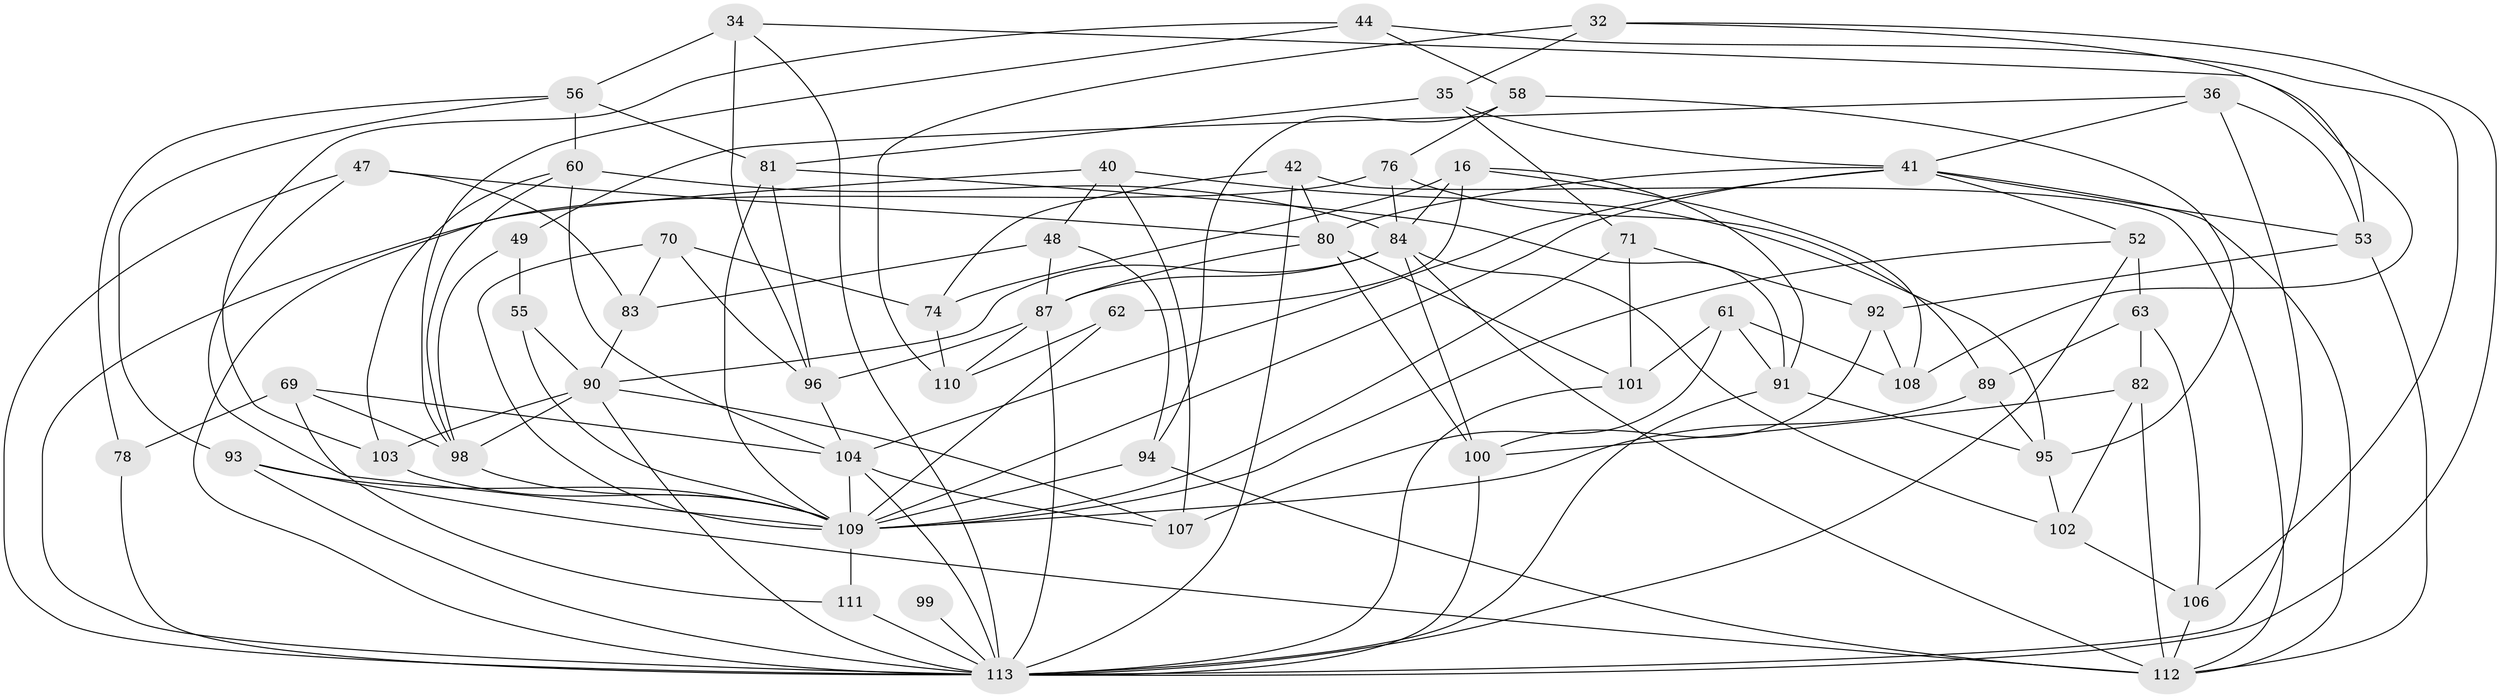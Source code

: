 // original degree distribution, {4: 1.0}
// Generated by graph-tools (version 1.1) at 2025/56/03/09/25 04:56:59]
// undirected, 56 vertices, 137 edges
graph export_dot {
graph [start="1"]
  node [color=gray90,style=filled];
  16 [super="+14"];
  32;
  34;
  35;
  36 [super="+27"];
  40 [super="+4"];
  41 [super="+23+29"];
  42;
  44;
  47;
  48 [super="+28"];
  49 [super="+9"];
  52;
  53 [super="+45"];
  55;
  56 [super="+30"];
  58;
  60 [super="+43"];
  61;
  62;
  63;
  69 [super="+7"];
  70;
  71;
  74;
  76;
  78;
  80 [super="+64"];
  81 [super="+3"];
  82;
  83;
  84 [super="+79"];
  87 [super="+24"];
  89;
  90 [super="+2+38"];
  91 [super="+18"];
  92;
  93;
  94 [super="+85"];
  95 [super="+68"];
  96 [super="+88"];
  98 [super="+65"];
  99;
  100 [super="+59+77+86"];
  101;
  102;
  103;
  104 [super="+5+67"];
  106;
  107;
  108;
  109 [super="+75+97"];
  110;
  111;
  112 [super="+105"];
  113 [super="+26+20+54+31+37+39+72"];
  16 -- 91;
  16 -- 108;
  16 -- 62 [weight=2];
  16 -- 74;
  16 -- 84;
  32 -- 35;
  32 -- 110;
  32 -- 53;
  32 -- 113;
  34 -- 108;
  34 -- 96;
  34 -- 56;
  34 -- 113;
  35 -- 71;
  35 -- 81;
  35 -- 41;
  36 -- 53 [weight=2];
  36 -- 49 [weight=2];
  36 -- 41;
  36 -- 113;
  40 -- 107;
  40 -- 48 [weight=2];
  40 -- 95 [weight=2];
  40 -- 113;
  41 -- 52;
  41 -- 104;
  41 -- 112;
  41 -- 80;
  41 -- 109;
  41 -- 53;
  42 -- 80;
  42 -- 74;
  42 -- 113;
  42 -- 112;
  44 -- 103;
  44 -- 106;
  44 -- 58;
  44 -- 98;
  47 -- 109;
  47 -- 83;
  47 -- 113;
  47 -- 80;
  48 -- 83;
  48 -- 87 [weight=2];
  48 -- 94;
  49 -- 55 [weight=2];
  49 -- 98 [weight=2];
  52 -- 109;
  52 -- 63;
  52 -- 113;
  53 -- 92;
  53 -- 112;
  55 -- 90;
  55 -- 109;
  56 -- 93;
  56 -- 78;
  56 -- 81 [weight=2];
  56 -- 60;
  58 -- 76;
  58 -- 94;
  58 -- 95;
  60 -- 104 [weight=2];
  60 -- 103;
  60 -- 84;
  60 -- 98;
  61 -- 101;
  61 -- 107;
  61 -- 108;
  61 -- 91;
  62 -- 110;
  62 -- 109;
  63 -- 89;
  63 -- 82;
  63 -- 106;
  69 -- 78 [weight=2];
  69 -- 104 [weight=2];
  69 -- 111;
  69 -- 98;
  70 -- 83;
  70 -- 74;
  70 -- 96;
  70 -- 109;
  71 -- 92;
  71 -- 101;
  71 -- 109;
  74 -- 110;
  76 -- 89;
  76 -- 84;
  76 -- 113;
  78 -- 113;
  80 -- 100 [weight=3];
  80 -- 101;
  80 -- 87;
  81 -- 96;
  81 -- 109;
  81 -- 91;
  82 -- 112;
  82 -- 102;
  82 -- 100;
  83 -- 90;
  84 -- 90 [weight=2];
  84 -- 100 [weight=2];
  84 -- 102;
  84 -- 87;
  84 -- 112;
  87 -- 96 [weight=2];
  87 -- 110;
  87 -- 113;
  89 -- 95;
  89 -- 109;
  90 -- 103;
  90 -- 98;
  90 -- 107;
  90 -- 113;
  91 -- 95;
  91 -- 113 [weight=4];
  92 -- 108;
  92 -- 100;
  93 -- 109;
  93 -- 113;
  93 -- 112;
  94 -- 109 [weight=3];
  94 -- 112;
  95 -- 102;
  96 -- 104;
  98 -- 109 [weight=2];
  99 -- 113 [weight=4];
  100 -- 113 [weight=3];
  101 -- 113;
  102 -- 106;
  103 -- 109;
  104 -- 113 [weight=3];
  104 -- 109 [weight=2];
  104 -- 107;
  106 -- 112;
  109 -- 111 [weight=2];
  111 -- 113;
}
